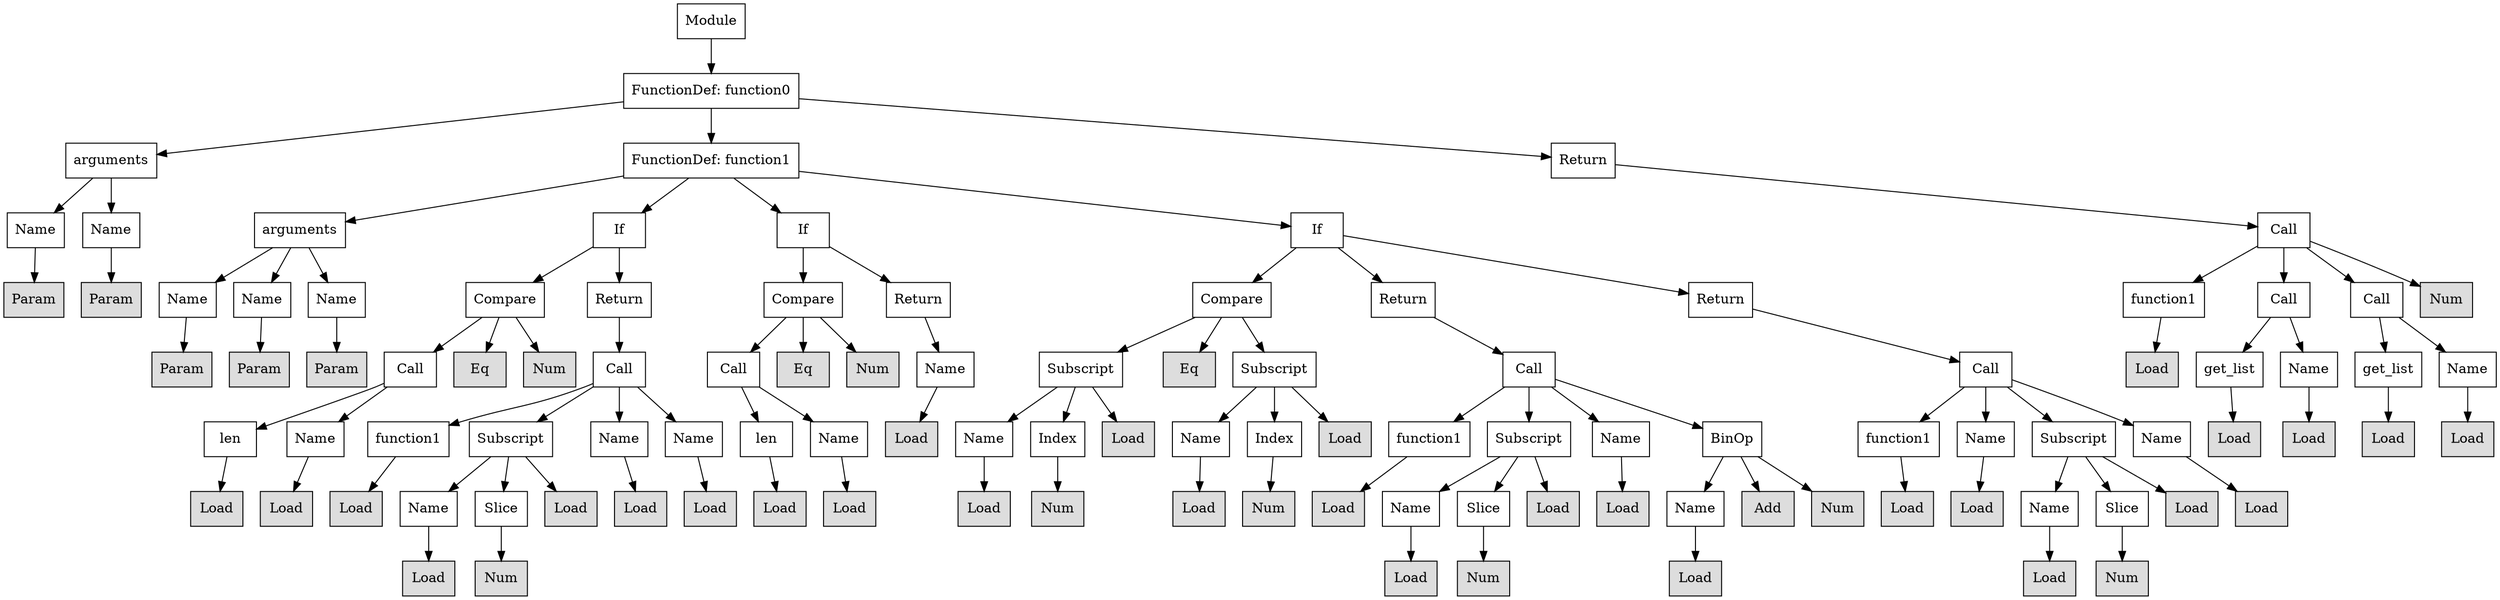 digraph G {
n0 [shape=rect, label="Module"];
n1 [shape=rect, label="FunctionDef: function0"];
n2 [shape=rect, label="arguments"];
n3 [shape=rect, label="FunctionDef: function1"];
n4 [shape=rect, label="Return"];
n5 [shape=rect, label="Name"];
n6 [shape=rect, label="Name"];
n7 [shape=rect, label="arguments"];
n8 [shape=rect, label="If"];
n9 [shape=rect, label="If"];
n10 [shape=rect, label="If"];
n11 [shape=rect, label="Call"];
n12 [shape=rect, label="Param" style="filled" fillcolor="#dddddd"];
n13 [shape=rect, label="Param" style="filled" fillcolor="#dddddd"];
n14 [shape=rect, label="Name"];
n15 [shape=rect, label="Name"];
n16 [shape=rect, label="Name"];
n17 [shape=rect, label="Compare"];
n18 [shape=rect, label="Return"];
n19 [shape=rect, label="Compare"];
n20 [shape=rect, label="Return"];
n21 [shape=rect, label="Compare"];
n22 [shape=rect, label="Return"];
n23 [shape=rect, label="Return"];
n24 [shape=rect, label="function1"];
n25 [shape=rect, label="Call"];
n26 [shape=rect, label="Call"];
n27 [shape=rect, label="Num" style="filled" fillcolor="#dddddd"];
n28 [shape=rect, label="Param" style="filled" fillcolor="#dddddd"];
n29 [shape=rect, label="Param" style="filled" fillcolor="#dddddd"];
n30 [shape=rect, label="Param" style="filled" fillcolor="#dddddd"];
n31 [shape=rect, label="Call"];
n32 [shape=rect, label="Eq" style="filled" fillcolor="#dddddd"];
n33 [shape=rect, label="Num" style="filled" fillcolor="#dddddd"];
n34 [shape=rect, label="Call"];
n35 [shape=rect, label="Call"];
n36 [shape=rect, label="Eq" style="filled" fillcolor="#dddddd"];
n37 [shape=rect, label="Num" style="filled" fillcolor="#dddddd"];
n38 [shape=rect, label="Name"];
n39 [shape=rect, label="Subscript"];
n40 [shape=rect, label="Eq" style="filled" fillcolor="#dddddd"];
n41 [shape=rect, label="Subscript"];
n42 [shape=rect, label="Call"];
n43 [shape=rect, label="Call"];
n44 [shape=rect, label="Load" style="filled" fillcolor="#dddddd"];
n45 [shape=rect, label="get_list"];
n46 [shape=rect, label="Name"];
n47 [shape=rect, label="get_list"];
n48 [shape=rect, label="Name"];
n49 [shape=rect, label="len"];
n50 [shape=rect, label="Name"];
n51 [shape=rect, label="function1"];
n52 [shape=rect, label="Subscript"];
n53 [shape=rect, label="Name"];
n54 [shape=rect, label="Name"];
n55 [shape=rect, label="len"];
n56 [shape=rect, label="Name"];
n57 [shape=rect, label="Load" style="filled" fillcolor="#dddddd"];
n58 [shape=rect, label="Name"];
n59 [shape=rect, label="Index"];
n60 [shape=rect, label="Load" style="filled" fillcolor="#dddddd"];
n61 [shape=rect, label="Name"];
n62 [shape=rect, label="Index"];
n63 [shape=rect, label="Load" style="filled" fillcolor="#dddddd"];
n64 [shape=rect, label="function1"];
n65 [shape=rect, label="Subscript"];
n66 [shape=rect, label="Name"];
n67 [shape=rect, label="BinOp"];
n68 [shape=rect, label="function1"];
n69 [shape=rect, label="Name"];
n70 [shape=rect, label="Subscript"];
n71 [shape=rect, label="Name"];
n72 [shape=rect, label="Load" style="filled" fillcolor="#dddddd"];
n73 [shape=rect, label="Load" style="filled" fillcolor="#dddddd"];
n74 [shape=rect, label="Load" style="filled" fillcolor="#dddddd"];
n75 [shape=rect, label="Load" style="filled" fillcolor="#dddddd"];
n76 [shape=rect, label="Load" style="filled" fillcolor="#dddddd"];
n77 [shape=rect, label="Load" style="filled" fillcolor="#dddddd"];
n78 [shape=rect, label="Load" style="filled" fillcolor="#dddddd"];
n79 [shape=rect, label="Name"];
n80 [shape=rect, label="Slice"];
n81 [shape=rect, label="Load" style="filled" fillcolor="#dddddd"];
n82 [shape=rect, label="Load" style="filled" fillcolor="#dddddd"];
n83 [shape=rect, label="Load" style="filled" fillcolor="#dddddd"];
n84 [shape=rect, label="Load" style="filled" fillcolor="#dddddd"];
n85 [shape=rect, label="Load" style="filled" fillcolor="#dddddd"];
n86 [shape=rect, label="Load" style="filled" fillcolor="#dddddd"];
n87 [shape=rect, label="Num" style="filled" fillcolor="#dddddd"];
n88 [shape=rect, label="Load" style="filled" fillcolor="#dddddd"];
n89 [shape=rect, label="Num" style="filled" fillcolor="#dddddd"];
n90 [shape=rect, label="Load" style="filled" fillcolor="#dddddd"];
n91 [shape=rect, label="Name"];
n92 [shape=rect, label="Slice"];
n93 [shape=rect, label="Load" style="filled" fillcolor="#dddddd"];
n94 [shape=rect, label="Load" style="filled" fillcolor="#dddddd"];
n95 [shape=rect, label="Name"];
n96 [shape=rect, label="Add" style="filled" fillcolor="#dddddd"];
n97 [shape=rect, label="Num" style="filled" fillcolor="#dddddd"];
n98 [shape=rect, label="Load" style="filled" fillcolor="#dddddd"];
n99 [shape=rect, label="Load" style="filled" fillcolor="#dddddd"];
n100 [shape=rect, label="Name"];
n101 [shape=rect, label="Slice"];
n102 [shape=rect, label="Load" style="filled" fillcolor="#dddddd"];
n103 [shape=rect, label="Load" style="filled" fillcolor="#dddddd"];
n104 [shape=rect, label="Load" style="filled" fillcolor="#dddddd"];
n105 [shape=rect, label="Num" style="filled" fillcolor="#dddddd"];
n106 [shape=rect, label="Load" style="filled" fillcolor="#dddddd"];
n107 [shape=rect, label="Num" style="filled" fillcolor="#dddddd"];
n108 [shape=rect, label="Load" style="filled" fillcolor="#dddddd"];
n109 [shape=rect, label="Load" style="filled" fillcolor="#dddddd"];
n110 [shape=rect, label="Num" style="filled" fillcolor="#dddddd"];
n0 -> n1;
n1 -> n2;
n1 -> n3;
n1 -> n4;
n2 -> n5;
n2 -> n6;
n3 -> n7;
n3 -> n8;
n3 -> n9;
n3 -> n10;
n4 -> n11;
n5 -> n12;
n6 -> n13;
n7 -> n14;
n7 -> n15;
n7 -> n16;
n8 -> n17;
n8 -> n18;
n9 -> n19;
n9 -> n20;
n10 -> n21;
n10 -> n22;
n10 -> n23;
n11 -> n24;
n11 -> n25;
n11 -> n26;
n11 -> n27;
n14 -> n28;
n15 -> n29;
n16 -> n30;
n17 -> n31;
n17 -> n32;
n17 -> n33;
n18 -> n34;
n19 -> n35;
n19 -> n36;
n19 -> n37;
n20 -> n38;
n21 -> n39;
n21 -> n40;
n21 -> n41;
n22 -> n42;
n23 -> n43;
n24 -> n44;
n25 -> n45;
n25 -> n46;
n26 -> n47;
n26 -> n48;
n31 -> n49;
n31 -> n50;
n34 -> n51;
n34 -> n52;
n34 -> n53;
n34 -> n54;
n35 -> n55;
n35 -> n56;
n38 -> n57;
n39 -> n58;
n39 -> n59;
n39 -> n60;
n41 -> n61;
n41 -> n62;
n41 -> n63;
n42 -> n64;
n42 -> n65;
n42 -> n66;
n42 -> n67;
n43 -> n68;
n43 -> n69;
n43 -> n70;
n43 -> n71;
n45 -> n72;
n46 -> n73;
n47 -> n74;
n48 -> n75;
n49 -> n76;
n50 -> n77;
n51 -> n78;
n52 -> n79;
n52 -> n80;
n52 -> n81;
n53 -> n82;
n54 -> n83;
n55 -> n84;
n56 -> n85;
n58 -> n86;
n59 -> n87;
n61 -> n88;
n62 -> n89;
n64 -> n90;
n65 -> n91;
n65 -> n92;
n65 -> n93;
n66 -> n94;
n67 -> n95;
n67 -> n96;
n67 -> n97;
n68 -> n98;
n69 -> n99;
n70 -> n100;
n70 -> n101;
n70 -> n102;
n71 -> n103;
n79 -> n104;
n80 -> n105;
n91 -> n106;
n92 -> n107;
n95 -> n108;
n100 -> n109;
n101 -> n110;
}
